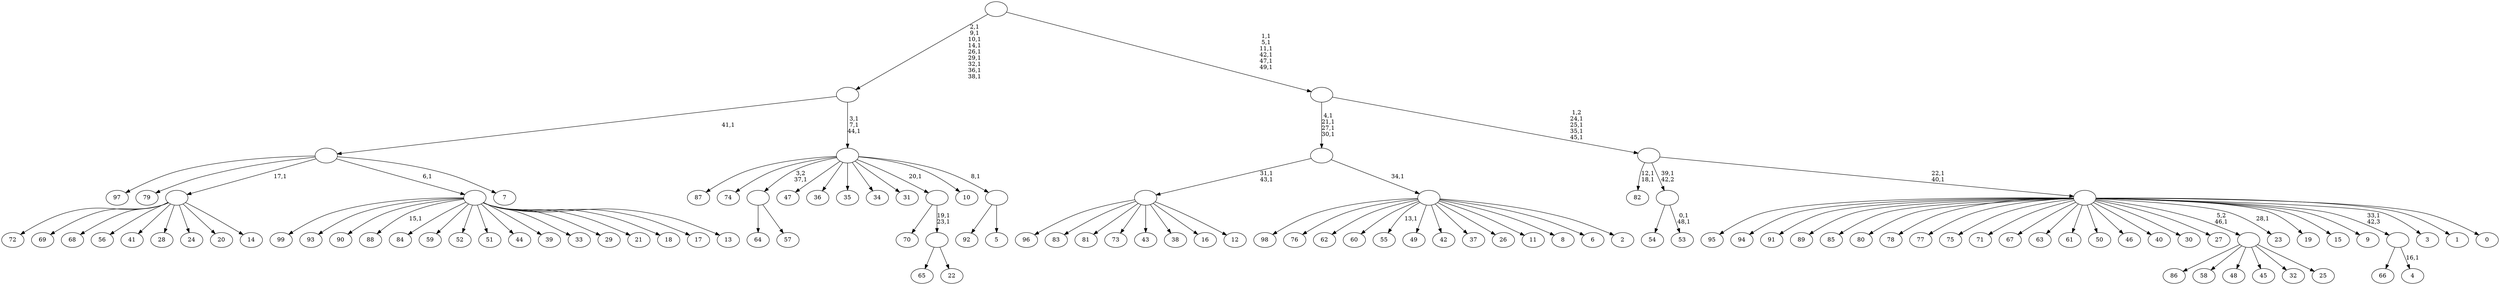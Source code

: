 digraph T {
	150 [label="99"]
	149 [label="98"]
	148 [label="97"]
	147 [label="96"]
	146 [label="95"]
	145 [label="94"]
	144 [label="93"]
	143 [label="92"]
	142 [label="91"]
	141 [label="90"]
	140 [label="89"]
	139 [label="88"]
	137 [label="87"]
	136 [label="86"]
	135 [label="85"]
	134 [label="84"]
	133 [label="83"]
	132 [label="82"]
	129 [label="81"]
	128 [label="80"]
	127 [label="79"]
	126 [label="78"]
	125 [label="77"]
	124 [label="76"]
	123 [label="75"]
	122 [label="74"]
	121 [label="73"]
	120 [label="72"]
	119 [label="71"]
	118 [label="70"]
	117 [label="69"]
	116 [label="68"]
	115 [label="67"]
	114 [label="66"]
	113 [label="65"]
	112 [label="64"]
	111 [label="63"]
	110 [label="62"]
	109 [label="61"]
	108 [label="60"]
	107 [label="59"]
	106 [label="58"]
	105 [label="57"]
	104 [label=""]
	103 [label="56"]
	102 [label="55"]
	100 [label="54"]
	99 [label="53"]
	96 [label=""]
	95 [label="52"]
	94 [label="51"]
	93 [label="50"]
	92 [label="49"]
	91 [label="48"]
	90 [label="47"]
	89 [label="46"]
	88 [label="45"]
	87 [label="44"]
	86 [label="43"]
	85 [label="42"]
	84 [label="41"]
	83 [label="40"]
	82 [label="39"]
	81 [label="38"]
	80 [label="37"]
	79 [label="36"]
	78 [label="35"]
	77 [label="34"]
	76 [label="33"]
	75 [label="32"]
	74 [label="31"]
	73 [label="30"]
	72 [label="29"]
	71 [label="28"]
	70 [label="27"]
	69 [label="26"]
	68 [label="25"]
	67 [label=""]
	66 [label="24"]
	65 [label="23"]
	63 [label="22"]
	62 [label=""]
	60 [label=""]
	59 [label="21"]
	58 [label="20"]
	57 [label="19"]
	56 [label="18"]
	55 [label="17"]
	54 [label="16"]
	53 [label="15"]
	52 [label="14"]
	51 [label=""]
	50 [label="13"]
	49 [label=""]
	48 [label="12"]
	47 [label=""]
	45 [label="11"]
	44 [label="10"]
	43 [label="9"]
	42 [label="8"]
	41 [label="7"]
	40 [label=""]
	39 [label="6"]
	38 [label="5"]
	37 [label=""]
	36 [label=""]
	33 [label=""]
	24 [label="4"]
	22 [label=""]
	21 [label="3"]
	20 [label="2"]
	19 [label=""]
	18 [label=""]
	14 [label="1"]
	13 [label="0"]
	12 [label=""]
	10 [label=""]
	6 [label=""]
	0 [label=""]
	104 -> 112 [label=""]
	104 -> 105 [label=""]
	96 -> 99 [label="0,1\n48,1"]
	96 -> 100 [label=""]
	67 -> 136 [label=""]
	67 -> 106 [label=""]
	67 -> 91 [label=""]
	67 -> 88 [label=""]
	67 -> 75 [label=""]
	67 -> 68 [label=""]
	62 -> 113 [label=""]
	62 -> 63 [label=""]
	60 -> 62 [label="19,1\n23,1"]
	60 -> 118 [label=""]
	51 -> 120 [label=""]
	51 -> 117 [label=""]
	51 -> 116 [label=""]
	51 -> 103 [label=""]
	51 -> 84 [label=""]
	51 -> 71 [label=""]
	51 -> 66 [label=""]
	51 -> 58 [label=""]
	51 -> 52 [label=""]
	49 -> 139 [label="15,1"]
	49 -> 150 [label=""]
	49 -> 144 [label=""]
	49 -> 141 [label=""]
	49 -> 134 [label=""]
	49 -> 107 [label=""]
	49 -> 95 [label=""]
	49 -> 94 [label=""]
	49 -> 87 [label=""]
	49 -> 82 [label=""]
	49 -> 76 [label=""]
	49 -> 72 [label=""]
	49 -> 59 [label=""]
	49 -> 56 [label=""]
	49 -> 55 [label=""]
	49 -> 50 [label=""]
	47 -> 147 [label=""]
	47 -> 133 [label=""]
	47 -> 129 [label=""]
	47 -> 121 [label=""]
	47 -> 86 [label=""]
	47 -> 81 [label=""]
	47 -> 54 [label=""]
	47 -> 48 [label=""]
	40 -> 148 [label=""]
	40 -> 127 [label=""]
	40 -> 51 [label="17,1"]
	40 -> 49 [label="6,1"]
	40 -> 41 [label=""]
	37 -> 143 [label=""]
	37 -> 38 [label=""]
	36 -> 137 [label=""]
	36 -> 122 [label=""]
	36 -> 104 [label="3,2\n37,1"]
	36 -> 90 [label=""]
	36 -> 79 [label=""]
	36 -> 78 [label=""]
	36 -> 77 [label=""]
	36 -> 74 [label=""]
	36 -> 60 [label="20,1"]
	36 -> 44 [label=""]
	36 -> 37 [label="8,1"]
	33 -> 36 [label="3,1\n7,1\n44,1"]
	33 -> 40 [label="41,1"]
	22 -> 24 [label="16,1"]
	22 -> 114 [label=""]
	19 -> 102 [label="13,1"]
	19 -> 149 [label=""]
	19 -> 124 [label=""]
	19 -> 110 [label=""]
	19 -> 108 [label=""]
	19 -> 92 [label=""]
	19 -> 85 [label=""]
	19 -> 80 [label=""]
	19 -> 69 [label=""]
	19 -> 45 [label=""]
	19 -> 42 [label=""]
	19 -> 39 [label=""]
	19 -> 20 [label=""]
	18 -> 47 [label="31,1\n43,1"]
	18 -> 19 [label="34,1"]
	12 -> 65 [label="28,1"]
	12 -> 146 [label=""]
	12 -> 145 [label=""]
	12 -> 142 [label=""]
	12 -> 140 [label=""]
	12 -> 135 [label=""]
	12 -> 128 [label=""]
	12 -> 126 [label=""]
	12 -> 125 [label=""]
	12 -> 123 [label=""]
	12 -> 119 [label=""]
	12 -> 115 [label=""]
	12 -> 111 [label=""]
	12 -> 109 [label=""]
	12 -> 93 [label=""]
	12 -> 89 [label=""]
	12 -> 83 [label=""]
	12 -> 73 [label=""]
	12 -> 70 [label=""]
	12 -> 67 [label="5,2\n46,1"]
	12 -> 57 [label=""]
	12 -> 53 [label=""]
	12 -> 43 [label=""]
	12 -> 22 [label="33,1\n42,3"]
	12 -> 21 [label=""]
	12 -> 14 [label=""]
	12 -> 13 [label=""]
	10 -> 12 [label="22,1\n40,1"]
	10 -> 132 [label="12,1\n18,1"]
	10 -> 96 [label="39,1\n42,2"]
	6 -> 10 [label="1,2\n24,1\n25,1\n35,1\n45,1"]
	6 -> 18 [label="4,1\n21,1\n27,1\n30,1"]
	0 -> 6 [label="1,1\n5,1\n11,1\n42,1\n47,1\n49,1"]
	0 -> 33 [label="2,1\n9,1\n10,1\n14,1\n26,1\n29,1\n32,1\n36,1\n38,1"]
}
